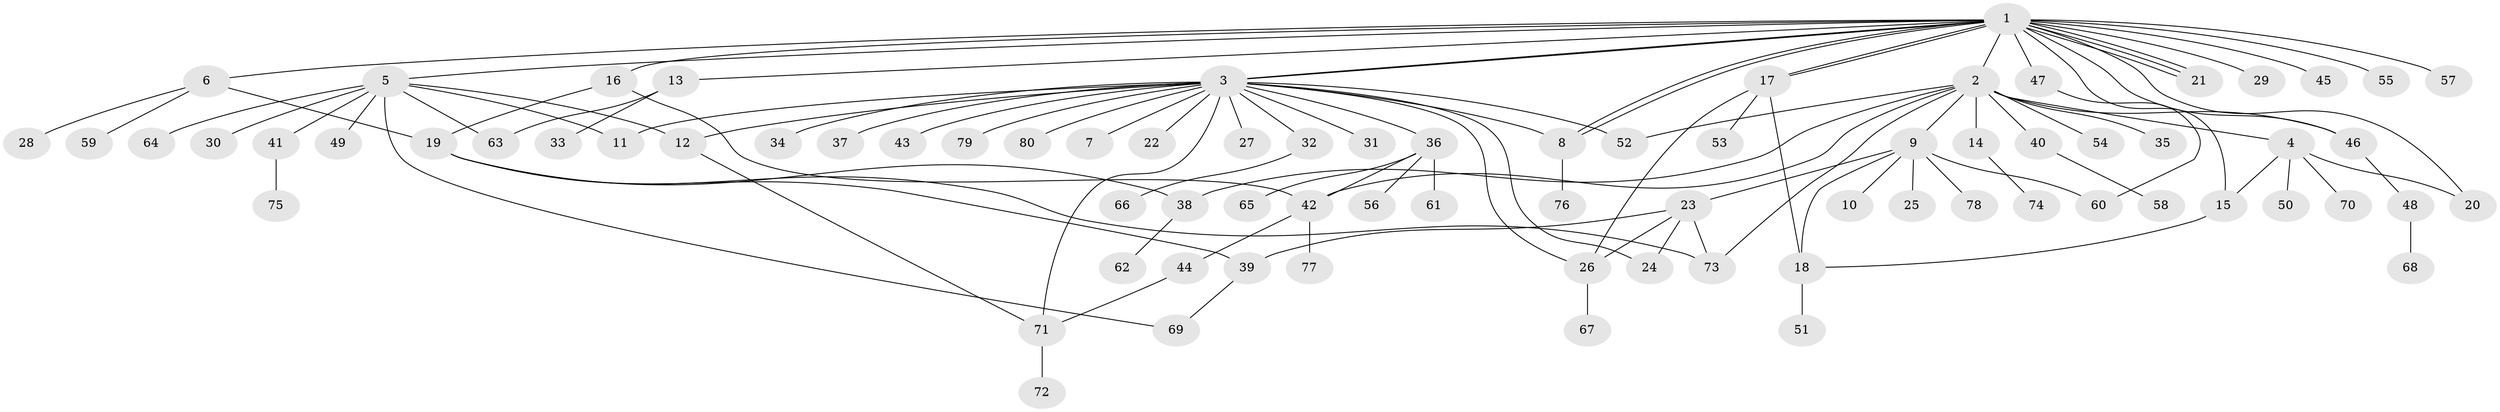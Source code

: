 // Generated by graph-tools (version 1.1) at 2025/01/03/09/25 03:01:43]
// undirected, 80 vertices, 108 edges
graph export_dot {
graph [start="1"]
  node [color=gray90,style=filled];
  1;
  2;
  3;
  4;
  5;
  6;
  7;
  8;
  9;
  10;
  11;
  12;
  13;
  14;
  15;
  16;
  17;
  18;
  19;
  20;
  21;
  22;
  23;
  24;
  25;
  26;
  27;
  28;
  29;
  30;
  31;
  32;
  33;
  34;
  35;
  36;
  37;
  38;
  39;
  40;
  41;
  42;
  43;
  44;
  45;
  46;
  47;
  48;
  49;
  50;
  51;
  52;
  53;
  54;
  55;
  56;
  57;
  58;
  59;
  60;
  61;
  62;
  63;
  64;
  65;
  66;
  67;
  68;
  69;
  70;
  71;
  72;
  73;
  74;
  75;
  76;
  77;
  78;
  79;
  80;
  1 -- 2;
  1 -- 3;
  1 -- 3;
  1 -- 5;
  1 -- 6;
  1 -- 8;
  1 -- 8;
  1 -- 13;
  1 -- 15;
  1 -- 16;
  1 -- 17;
  1 -- 17;
  1 -- 20;
  1 -- 21;
  1 -- 21;
  1 -- 21;
  1 -- 29;
  1 -- 45;
  1 -- 46;
  1 -- 47;
  1 -- 55;
  1 -- 57;
  2 -- 4;
  2 -- 9;
  2 -- 14;
  2 -- 35;
  2 -- 38;
  2 -- 40;
  2 -- 42;
  2 -- 46;
  2 -- 52;
  2 -- 54;
  2 -- 73;
  3 -- 7;
  3 -- 8;
  3 -- 11;
  3 -- 12;
  3 -- 22;
  3 -- 24;
  3 -- 26;
  3 -- 27;
  3 -- 31;
  3 -- 32;
  3 -- 34;
  3 -- 36;
  3 -- 37;
  3 -- 43;
  3 -- 52;
  3 -- 71;
  3 -- 79;
  3 -- 80;
  4 -- 15;
  4 -- 20;
  4 -- 50;
  4 -- 70;
  5 -- 11;
  5 -- 12;
  5 -- 30;
  5 -- 41;
  5 -- 49;
  5 -- 63;
  5 -- 64;
  5 -- 69;
  6 -- 19;
  6 -- 28;
  6 -- 59;
  8 -- 76;
  9 -- 10;
  9 -- 18;
  9 -- 23;
  9 -- 25;
  9 -- 60;
  9 -- 78;
  12 -- 71;
  13 -- 33;
  13 -- 63;
  14 -- 74;
  15 -- 18;
  16 -- 19;
  16 -- 42;
  17 -- 18;
  17 -- 26;
  17 -- 53;
  18 -- 51;
  19 -- 38;
  19 -- 39;
  19 -- 73;
  23 -- 24;
  23 -- 26;
  23 -- 39;
  23 -- 73;
  26 -- 67;
  32 -- 66;
  36 -- 42;
  36 -- 56;
  36 -- 61;
  36 -- 65;
  38 -- 62;
  39 -- 69;
  40 -- 58;
  41 -- 75;
  42 -- 44;
  42 -- 77;
  44 -- 71;
  46 -- 48;
  47 -- 60;
  48 -- 68;
  71 -- 72;
}
